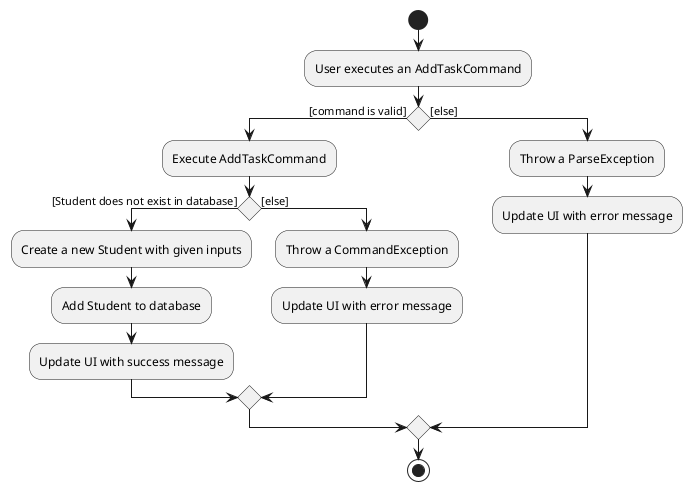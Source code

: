 @startuml

start

:User executes an AddTaskCommand;

if () then ([command is valid])
	:Execute AddTaskCommand;
	if() then ([Student does not exist in database])
        :Create a new Student with given inputs;
        :Add Student to database;
        :Update UI with success message;

	else ([else])
        :Throw a CommandException;
        :Update UI with error message;
    endif
else ([else])
	:Throw a ParseException;
	:Update UI with error message;
endif

stop

@enduml